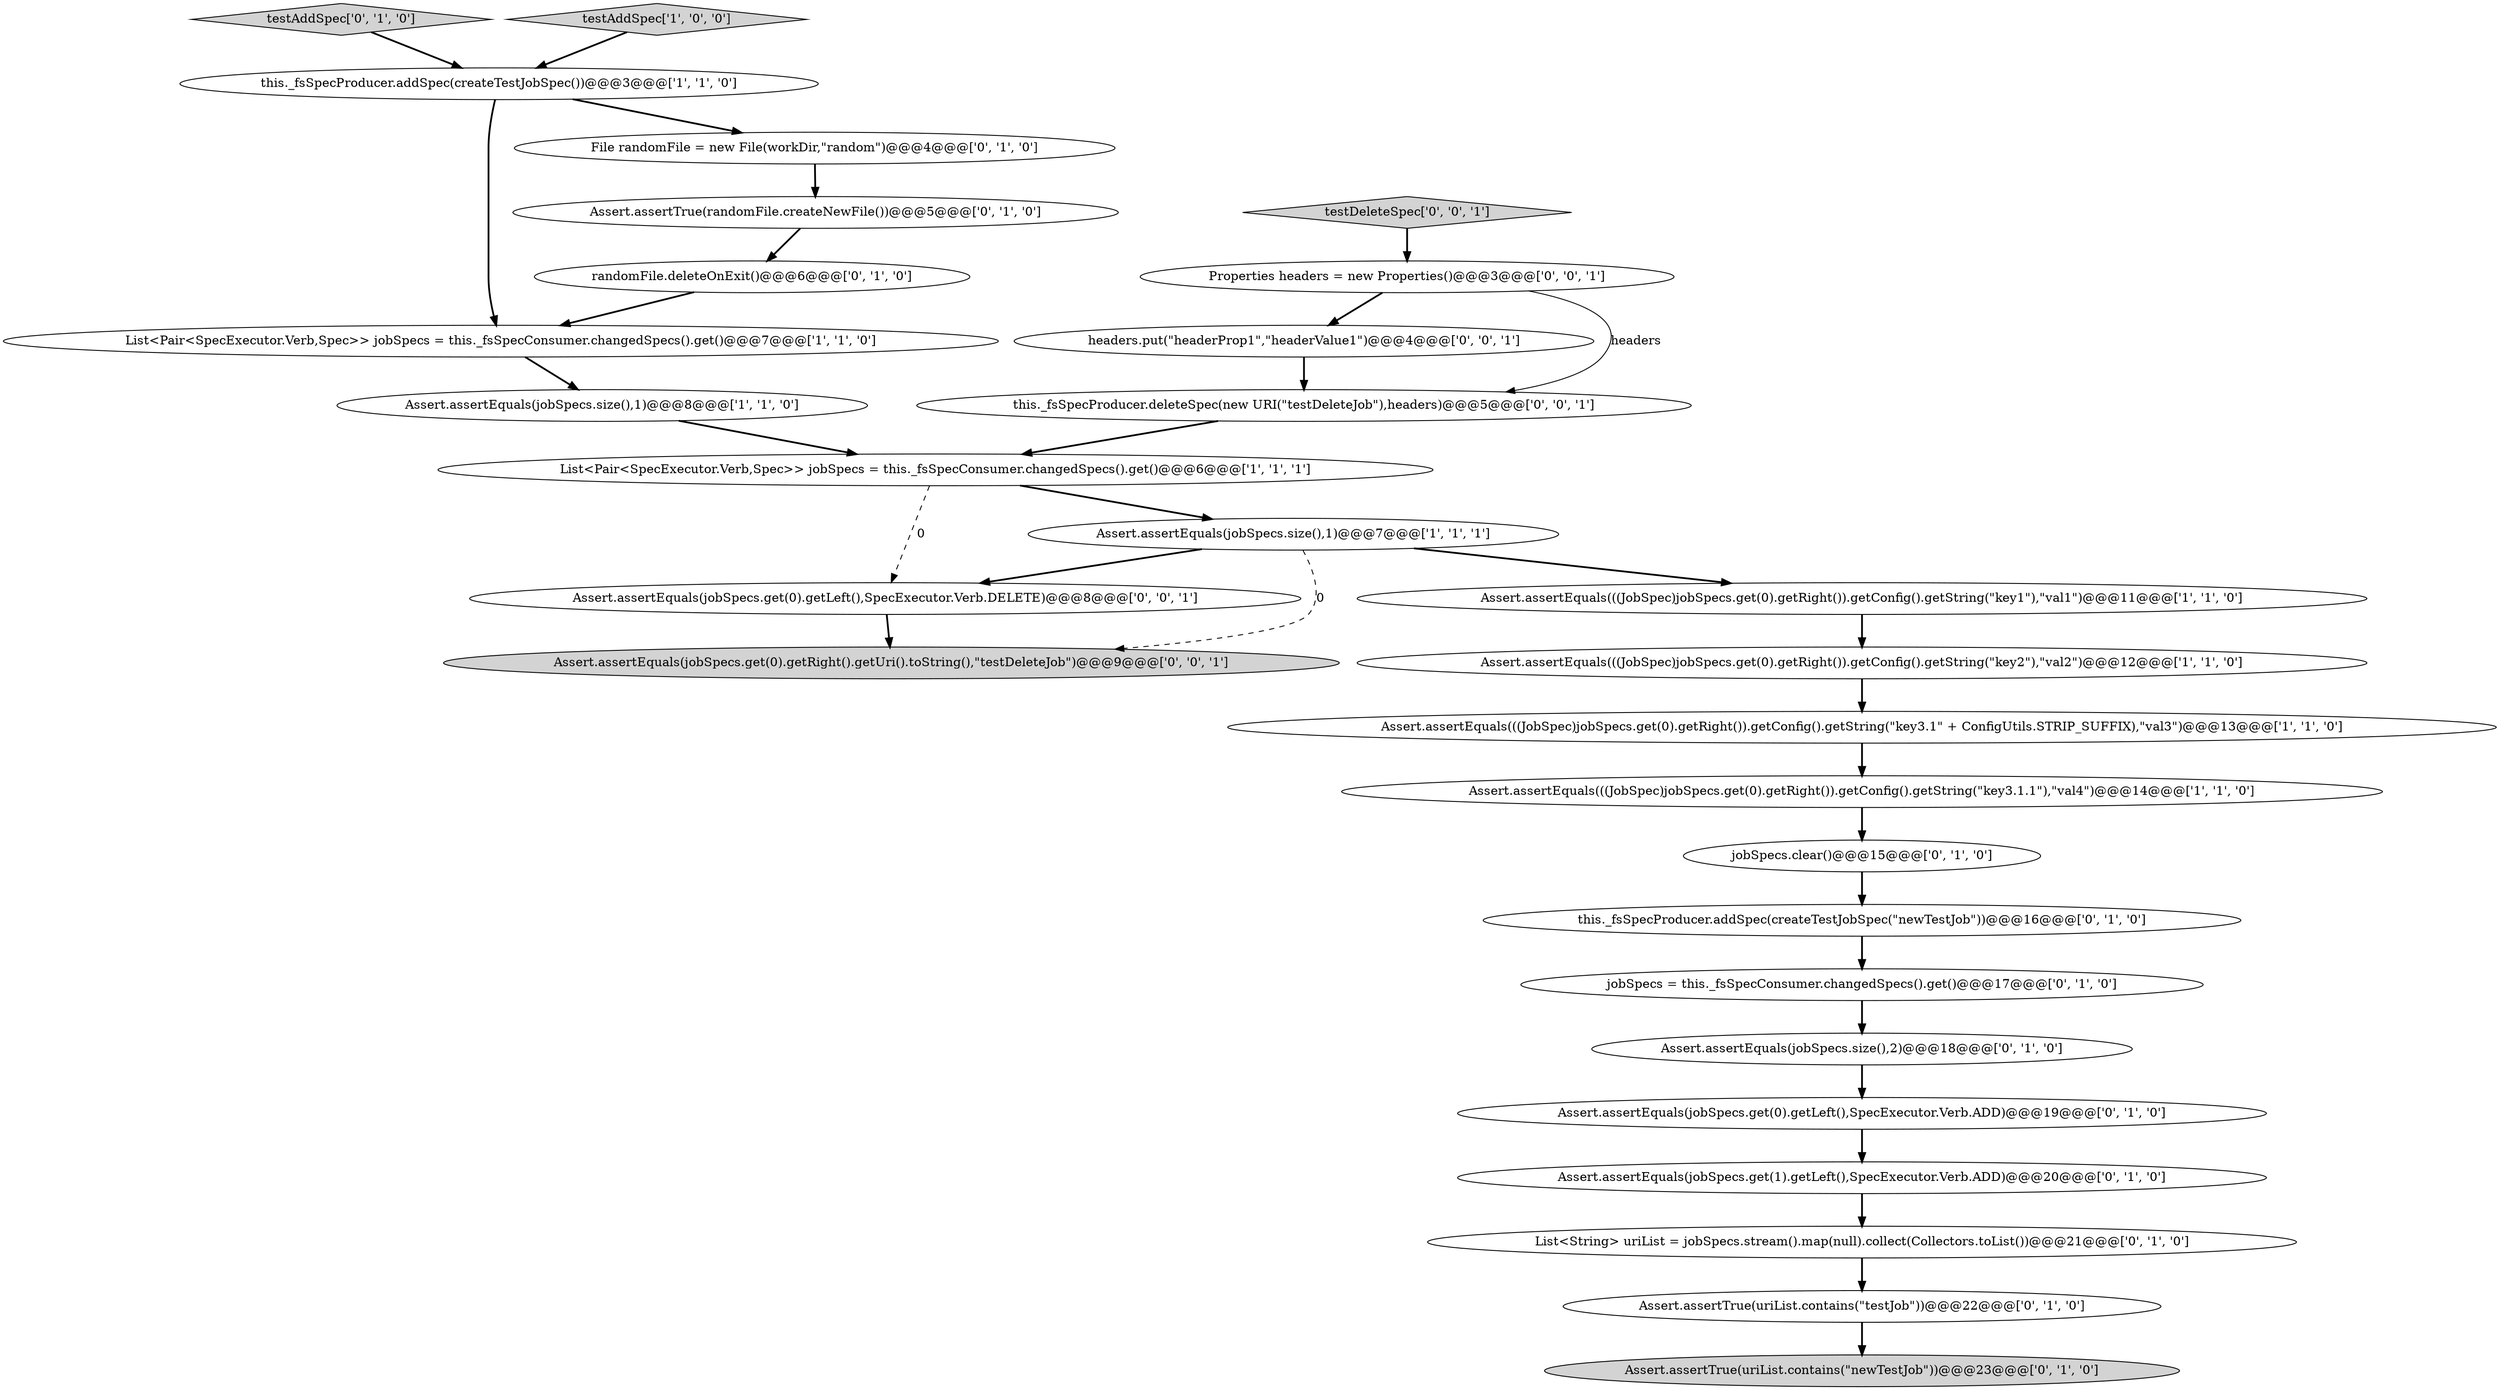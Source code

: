 digraph {
16 [style = filled, label = "jobSpecs = this._fsSpecConsumer.changedSpecs().get()@@@17@@@['0', '1', '0']", fillcolor = white, shape = ellipse image = "AAA1AAABBB2BBB"];
18 [style = filled, label = "testAddSpec['0', '1', '0']", fillcolor = lightgray, shape = diamond image = "AAA0AAABBB2BBB"];
26 [style = filled, label = "testDeleteSpec['0', '0', '1']", fillcolor = lightgray, shape = diamond image = "AAA0AAABBB3BBB"];
13 [style = filled, label = "List<String> uriList = jobSpecs.stream().map(null).collect(Collectors.toList())@@@21@@@['0', '1', '0']", fillcolor = white, shape = ellipse image = "AAA1AAABBB2BBB"];
7 [style = filled, label = "List<Pair<SpecExecutor.Verb,Spec>> jobSpecs = this._fsSpecConsumer.changedSpecs().get()@@@7@@@['1', '1', '0']", fillcolor = white, shape = ellipse image = "AAA0AAABBB1BBB"];
19 [style = filled, label = "Assert.assertEquals(jobSpecs.size(),2)@@@18@@@['0', '1', '0']", fillcolor = white, shape = ellipse image = "AAA1AAABBB2BBB"];
20 [style = filled, label = "Assert.assertTrue(uriList.contains(\"newTestJob\"))@@@23@@@['0', '1', '0']", fillcolor = lightgray, shape = ellipse image = "AAA1AAABBB2BBB"];
28 [style = filled, label = "Assert.assertEquals(jobSpecs.get(0).getLeft(),SpecExecutor.Verb.DELETE)@@@8@@@['0', '0', '1']", fillcolor = white, shape = ellipse image = "AAA0AAABBB3BBB"];
15 [style = filled, label = "Assert.assertTrue(randomFile.createNewFile())@@@5@@@['0', '1', '0']", fillcolor = white, shape = ellipse image = "AAA1AAABBB2BBB"];
24 [style = filled, label = "headers.put(\"headerProp1\",\"headerValue1\")@@@4@@@['0', '0', '1']", fillcolor = white, shape = ellipse image = "AAA0AAABBB3BBB"];
8 [style = filled, label = "Assert.assertEquals(((JobSpec)jobSpecs.get(0).getRight()).getConfig().getString(\"key3.1.1\"),\"val4\")@@@14@@@['1', '1', '0']", fillcolor = white, shape = ellipse image = "AAA0AAABBB1BBB"];
11 [style = filled, label = "randomFile.deleteOnExit()@@@6@@@['0', '1', '0']", fillcolor = white, shape = ellipse image = "AAA1AAABBB2BBB"];
0 [style = filled, label = "Assert.assertEquals(jobSpecs.size(),1)@@@8@@@['1', '1', '0']", fillcolor = white, shape = ellipse image = "AAA0AAABBB1BBB"];
27 [style = filled, label = "this._fsSpecProducer.deleteSpec(new URI(\"testDeleteJob\"),headers)@@@5@@@['0', '0', '1']", fillcolor = white, shape = ellipse image = "AAA0AAABBB3BBB"];
10 [style = filled, label = "jobSpecs.clear()@@@15@@@['0', '1', '0']", fillcolor = white, shape = ellipse image = "AAA1AAABBB2BBB"];
23 [style = filled, label = "Assert.assertEquals(jobSpecs.get(0).getRight().getUri().toString(),\"testDeleteJob\")@@@9@@@['0', '0', '1']", fillcolor = lightgray, shape = ellipse image = "AAA0AAABBB3BBB"];
9 [style = filled, label = "testAddSpec['1', '0', '0']", fillcolor = lightgray, shape = diamond image = "AAA0AAABBB1BBB"];
4 [style = filled, label = "Assert.assertEquals(((JobSpec)jobSpecs.get(0).getRight()).getConfig().getString(\"key2\"),\"val2\")@@@12@@@['1', '1', '0']", fillcolor = white, shape = ellipse image = "AAA0AAABBB1BBB"];
3 [style = filled, label = "Assert.assertEquals(((JobSpec)jobSpecs.get(0).getRight()).getConfig().getString(\"key1\"),\"val1\")@@@11@@@['1', '1', '0']", fillcolor = white, shape = ellipse image = "AAA0AAABBB1BBB"];
12 [style = filled, label = "this._fsSpecProducer.addSpec(createTestJobSpec(\"newTestJob\"))@@@16@@@['0', '1', '0']", fillcolor = white, shape = ellipse image = "AAA1AAABBB2BBB"];
17 [style = filled, label = "Assert.assertTrue(uriList.contains(\"testJob\"))@@@22@@@['0', '1', '0']", fillcolor = white, shape = ellipse image = "AAA1AAABBB2BBB"];
14 [style = filled, label = "Assert.assertEquals(jobSpecs.get(1).getLeft(),SpecExecutor.Verb.ADD)@@@20@@@['0', '1', '0']", fillcolor = white, shape = ellipse image = "AAA1AAABBB2BBB"];
22 [style = filled, label = "Assert.assertEquals(jobSpecs.get(0).getLeft(),SpecExecutor.Verb.ADD)@@@19@@@['0', '1', '0']", fillcolor = white, shape = ellipse image = "AAA1AAABBB2BBB"];
21 [style = filled, label = "File randomFile = new File(workDir,\"random\")@@@4@@@['0', '1', '0']", fillcolor = white, shape = ellipse image = "AAA1AAABBB2BBB"];
1 [style = filled, label = "List<Pair<SpecExecutor.Verb,Spec>> jobSpecs = this._fsSpecConsumer.changedSpecs().get()@@@6@@@['1', '1', '1']", fillcolor = white, shape = ellipse image = "AAA0AAABBB1BBB"];
25 [style = filled, label = "Properties headers = new Properties()@@@3@@@['0', '0', '1']", fillcolor = white, shape = ellipse image = "AAA0AAABBB3BBB"];
6 [style = filled, label = "Assert.assertEquals(((JobSpec)jobSpecs.get(0).getRight()).getConfig().getString(\"key3.1\" + ConfigUtils.STRIP_SUFFIX),\"val3\")@@@13@@@['1', '1', '0']", fillcolor = white, shape = ellipse image = "AAA0AAABBB1BBB"];
5 [style = filled, label = "Assert.assertEquals(jobSpecs.size(),1)@@@7@@@['1', '1', '1']", fillcolor = white, shape = ellipse image = "AAA0AAABBB1BBB"];
2 [style = filled, label = "this._fsSpecProducer.addSpec(createTestJobSpec())@@@3@@@['1', '1', '0']", fillcolor = white, shape = ellipse image = "AAA0AAABBB1BBB"];
4->6 [style = bold, label=""];
25->27 [style = solid, label="headers"];
18->2 [style = bold, label=""];
21->15 [style = bold, label=""];
2->7 [style = bold, label=""];
13->17 [style = bold, label=""];
25->24 [style = bold, label=""];
16->19 [style = bold, label=""];
9->2 [style = bold, label=""];
14->13 [style = bold, label=""];
28->23 [style = bold, label=""];
19->22 [style = bold, label=""];
17->20 [style = bold, label=""];
6->8 [style = bold, label=""];
0->1 [style = bold, label=""];
2->21 [style = bold, label=""];
12->16 [style = bold, label=""];
10->12 [style = bold, label=""];
11->7 [style = bold, label=""];
26->25 [style = bold, label=""];
27->1 [style = bold, label=""];
15->11 [style = bold, label=""];
22->14 [style = bold, label=""];
1->28 [style = dashed, label="0"];
5->23 [style = dashed, label="0"];
7->0 [style = bold, label=""];
5->3 [style = bold, label=""];
24->27 [style = bold, label=""];
5->28 [style = bold, label=""];
3->4 [style = bold, label=""];
8->10 [style = bold, label=""];
1->5 [style = bold, label=""];
}

